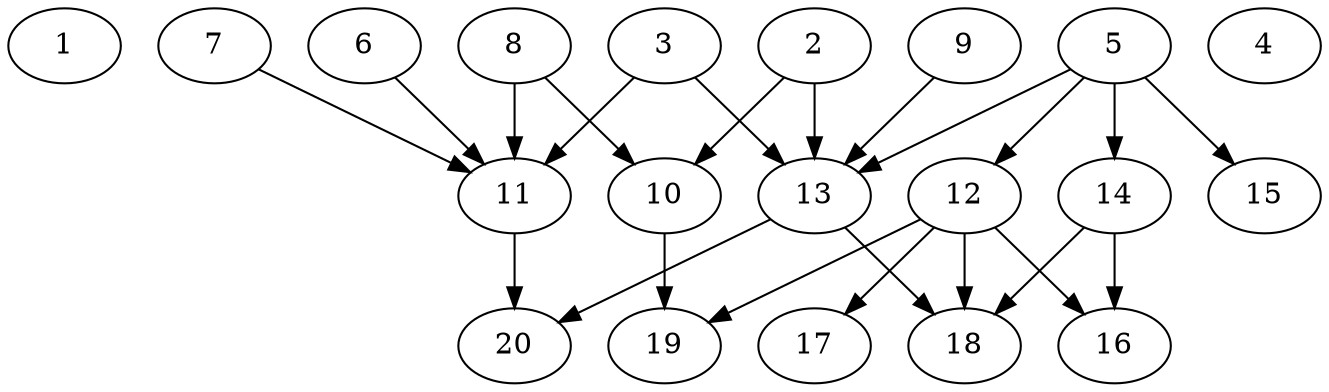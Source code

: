// DAG automatically generated by daggen at Sat Jul 27 15:38:39 2019
// ./daggen --dot -n 20 --ccr 0.5 --fat 0.7 --regular 0.5 --density 0.4 --mindata 5242880 --maxdata 52428800 
digraph G {
  1 [size="72300544", alpha="0.02", expect_size="36150272"] 
  2 [size="20041728", alpha="0.05", expect_size="10020864"] 
  2 -> 10 [size ="10020864"]
  2 -> 13 [size ="10020864"]
  3 [size="35551232", alpha="0.06", expect_size="17775616"] 
  3 -> 11 [size ="17775616"]
  3 -> 13 [size ="17775616"]
  4 [size="74719232", alpha="0.10", expect_size="37359616"] 
  5 [size="71299072", alpha="0.01", expect_size="35649536"] 
  5 -> 12 [size ="35649536"]
  5 -> 13 [size ="35649536"]
  5 -> 14 [size ="35649536"]
  5 -> 15 [size ="35649536"]
  6 [size="19851264", alpha="0.03", expect_size="9925632"] 
  6 -> 11 [size ="9925632"]
  7 [size="41824256", alpha="0.17", expect_size="20912128"] 
  7 -> 11 [size ="20912128"]
  8 [size="72693760", alpha="0.08", expect_size="36346880"] 
  8 -> 10 [size ="36346880"]
  8 -> 11 [size ="36346880"]
  9 [size="59930624", alpha="0.12", expect_size="29965312"] 
  9 -> 13 [size ="29965312"]
  10 [size="48384000", alpha="0.18", expect_size="24192000"] 
  10 -> 19 [size ="24192000"]
  11 [size="15222784", alpha="0.13", expect_size="7611392"] 
  11 -> 20 [size ="7611392"]
  12 [size="25524224", alpha="0.15", expect_size="12762112"] 
  12 -> 16 [size ="12762112"]
  12 -> 17 [size ="12762112"]
  12 -> 18 [size ="12762112"]
  12 -> 19 [size ="12762112"]
  13 [size="49647616", alpha="0.14", expect_size="24823808"] 
  13 -> 18 [size ="24823808"]
  13 -> 20 [size ="24823808"]
  14 [size="77688832", alpha="0.12", expect_size="38844416"] 
  14 -> 16 [size ="38844416"]
  14 -> 18 [size ="38844416"]
  15 [size="32600064", alpha="0.15", expect_size="16300032"] 
  16 [size="36640768", alpha="0.18", expect_size="18320384"] 
  17 [size="52273152", alpha="0.07", expect_size="26136576"] 
  18 [size="39473152", alpha="0.18", expect_size="19736576"] 
  19 [size="77905920", alpha="0.03", expect_size="38952960"] 
  20 [size="42008576", alpha="0.01", expect_size="21004288"] 
}
